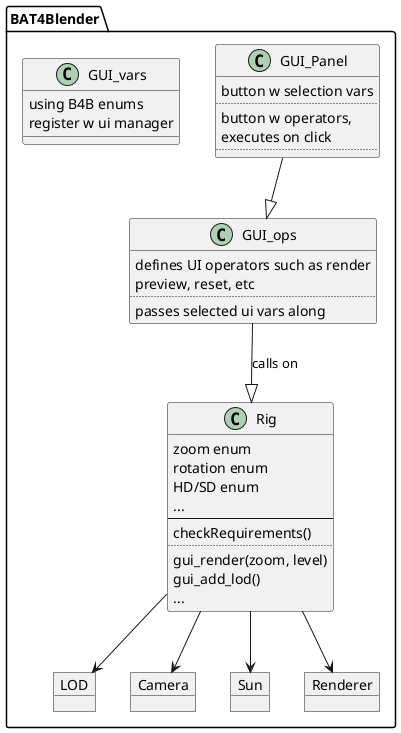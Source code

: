@startuml

package BAT4Blender {
'    package Mill {
        class Rig {
        zoom enum
        rotation enum
        HD/SD enum
        ...
        ---
        checkRequirements()
        ..
        gui_render(zoom, level)
        gui_add_lod()
        ...
        }
        object LOD
        object Camera
        object Sun
        object Renderer

        Rig -down-> LOD
        Rig -down-> Camera
        Rig -down-> Sun
        Rig -down-> Renderer
'    }

    Class GUI_Panel {
        button w selection vars
        ..
        button w operators,
        executes on click
        ..
    }

    Class GUI_vars {
        using B4B enums
        register w ui manager
    }

    Class GUI_ops {
        defines UI operators such as render
        preview, reset, etc
        ..
        passes selected ui vars along
    }

    GUI_Panel -down-|> GUI_ops
    GUI_ops -down-|> Rig : calls on
}


@enduml